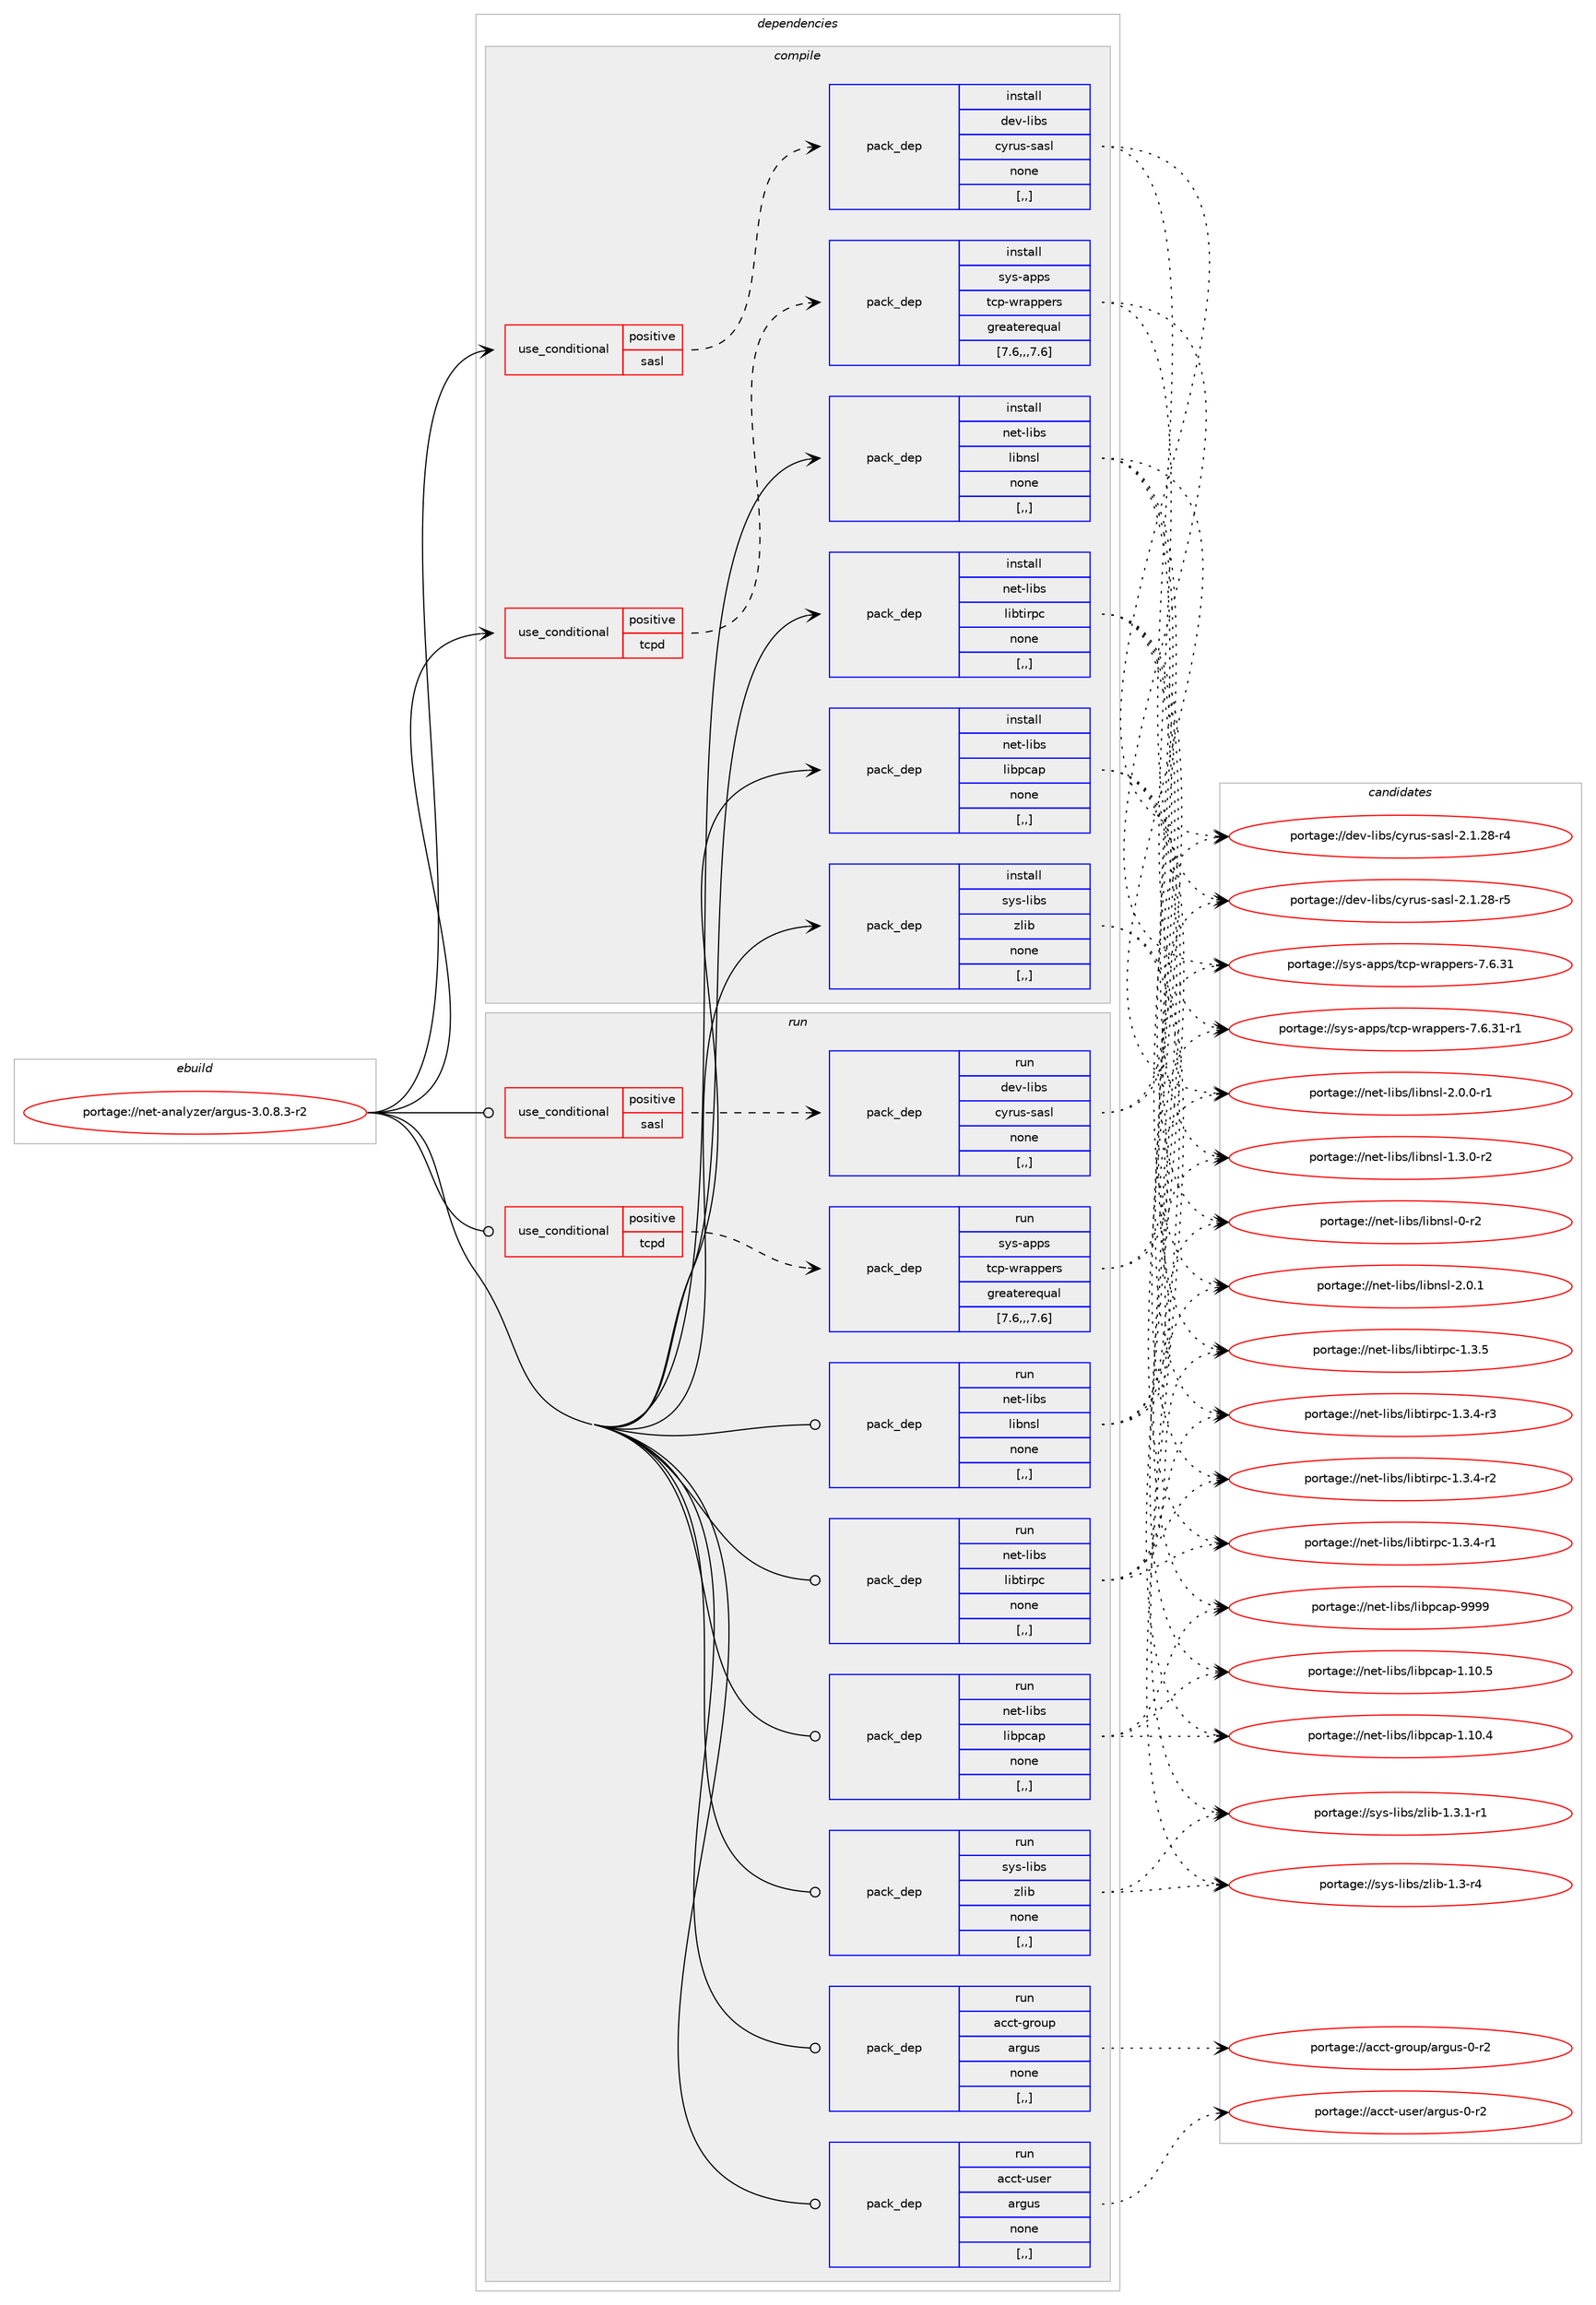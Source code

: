 digraph prolog {

# *************
# Graph options
# *************

newrank=true;
concentrate=true;
compound=true;
graph [rankdir=LR,fontname=Helvetica,fontsize=10,ranksep=1.5];#, ranksep=2.5, nodesep=0.2];
edge  [arrowhead=vee];
node  [fontname=Helvetica,fontsize=10];

# **********
# The ebuild
# **********

subgraph cluster_leftcol {
color=gray;
label=<<i>ebuild</i>>;
id [label="portage://net-analyzer/argus-3.0.8.3-r2", color=red, width=4, href="../net-analyzer/argus-3.0.8.3-r2.svg"];
}

# ****************
# The dependencies
# ****************

subgraph cluster_midcol {
color=gray;
label=<<i>dependencies</i>>;
subgraph cluster_compile {
fillcolor="#eeeeee";
style=filled;
label=<<i>compile</i>>;
subgraph cond220891 {
dependency848125 [label=<<TABLE BORDER="0" CELLBORDER="1" CELLSPACING="0" CELLPADDING="4"><TR><TD ROWSPAN="3" CELLPADDING="10">use_conditional</TD></TR><TR><TD>positive</TD></TR><TR><TD>sasl</TD></TR></TABLE>>, shape=none, color=red];
subgraph pack620927 {
dependency848126 [label=<<TABLE BORDER="0" CELLBORDER="1" CELLSPACING="0" CELLPADDING="4" WIDTH="220"><TR><TD ROWSPAN="6" CELLPADDING="30">pack_dep</TD></TR><TR><TD WIDTH="110">install</TD></TR><TR><TD>dev-libs</TD></TR><TR><TD>cyrus-sasl</TD></TR><TR><TD>none</TD></TR><TR><TD>[,,]</TD></TR></TABLE>>, shape=none, color=blue];
}
dependency848125:e -> dependency848126:w [weight=20,style="dashed",arrowhead="vee"];
}
id:e -> dependency848125:w [weight=20,style="solid",arrowhead="vee"];
subgraph cond220892 {
dependency848127 [label=<<TABLE BORDER="0" CELLBORDER="1" CELLSPACING="0" CELLPADDING="4"><TR><TD ROWSPAN="3" CELLPADDING="10">use_conditional</TD></TR><TR><TD>positive</TD></TR><TR><TD>tcpd</TD></TR></TABLE>>, shape=none, color=red];
subgraph pack620928 {
dependency848128 [label=<<TABLE BORDER="0" CELLBORDER="1" CELLSPACING="0" CELLPADDING="4" WIDTH="220"><TR><TD ROWSPAN="6" CELLPADDING="30">pack_dep</TD></TR><TR><TD WIDTH="110">install</TD></TR><TR><TD>sys-apps</TD></TR><TR><TD>tcp-wrappers</TD></TR><TR><TD>greaterequal</TD></TR><TR><TD>[7.6,,,7.6]</TD></TR></TABLE>>, shape=none, color=blue];
}
dependency848127:e -> dependency848128:w [weight=20,style="dashed",arrowhead="vee"];
}
id:e -> dependency848127:w [weight=20,style="solid",arrowhead="vee"];
subgraph pack620929 {
dependency848129 [label=<<TABLE BORDER="0" CELLBORDER="1" CELLSPACING="0" CELLPADDING="4" WIDTH="220"><TR><TD ROWSPAN="6" CELLPADDING="30">pack_dep</TD></TR><TR><TD WIDTH="110">install</TD></TR><TR><TD>net-libs</TD></TR><TR><TD>libnsl</TD></TR><TR><TD>none</TD></TR><TR><TD>[,,]</TD></TR></TABLE>>, shape=none, color=blue];
}
id:e -> dependency848129:w [weight=20,style="solid",arrowhead="vee"];
subgraph pack620930 {
dependency848130 [label=<<TABLE BORDER="0" CELLBORDER="1" CELLSPACING="0" CELLPADDING="4" WIDTH="220"><TR><TD ROWSPAN="6" CELLPADDING="30">pack_dep</TD></TR><TR><TD WIDTH="110">install</TD></TR><TR><TD>net-libs</TD></TR><TR><TD>libpcap</TD></TR><TR><TD>none</TD></TR><TR><TD>[,,]</TD></TR></TABLE>>, shape=none, color=blue];
}
id:e -> dependency848130:w [weight=20,style="solid",arrowhead="vee"];
subgraph pack620931 {
dependency848131 [label=<<TABLE BORDER="0" CELLBORDER="1" CELLSPACING="0" CELLPADDING="4" WIDTH="220"><TR><TD ROWSPAN="6" CELLPADDING="30">pack_dep</TD></TR><TR><TD WIDTH="110">install</TD></TR><TR><TD>net-libs</TD></TR><TR><TD>libtirpc</TD></TR><TR><TD>none</TD></TR><TR><TD>[,,]</TD></TR></TABLE>>, shape=none, color=blue];
}
id:e -> dependency848131:w [weight=20,style="solid",arrowhead="vee"];
subgraph pack620932 {
dependency848132 [label=<<TABLE BORDER="0" CELLBORDER="1" CELLSPACING="0" CELLPADDING="4" WIDTH="220"><TR><TD ROWSPAN="6" CELLPADDING="30">pack_dep</TD></TR><TR><TD WIDTH="110">install</TD></TR><TR><TD>sys-libs</TD></TR><TR><TD>zlib</TD></TR><TR><TD>none</TD></TR><TR><TD>[,,]</TD></TR></TABLE>>, shape=none, color=blue];
}
id:e -> dependency848132:w [weight=20,style="solid",arrowhead="vee"];
}
subgraph cluster_compileandrun {
fillcolor="#eeeeee";
style=filled;
label=<<i>compile and run</i>>;
}
subgraph cluster_run {
fillcolor="#eeeeee";
style=filled;
label=<<i>run</i>>;
subgraph cond220893 {
dependency848133 [label=<<TABLE BORDER="0" CELLBORDER="1" CELLSPACING="0" CELLPADDING="4"><TR><TD ROWSPAN="3" CELLPADDING="10">use_conditional</TD></TR><TR><TD>positive</TD></TR><TR><TD>sasl</TD></TR></TABLE>>, shape=none, color=red];
subgraph pack620933 {
dependency848134 [label=<<TABLE BORDER="0" CELLBORDER="1" CELLSPACING="0" CELLPADDING="4" WIDTH="220"><TR><TD ROWSPAN="6" CELLPADDING="30">pack_dep</TD></TR><TR><TD WIDTH="110">run</TD></TR><TR><TD>dev-libs</TD></TR><TR><TD>cyrus-sasl</TD></TR><TR><TD>none</TD></TR><TR><TD>[,,]</TD></TR></TABLE>>, shape=none, color=blue];
}
dependency848133:e -> dependency848134:w [weight=20,style="dashed",arrowhead="vee"];
}
id:e -> dependency848133:w [weight=20,style="solid",arrowhead="odot"];
subgraph cond220894 {
dependency848135 [label=<<TABLE BORDER="0" CELLBORDER="1" CELLSPACING="0" CELLPADDING="4"><TR><TD ROWSPAN="3" CELLPADDING="10">use_conditional</TD></TR><TR><TD>positive</TD></TR><TR><TD>tcpd</TD></TR></TABLE>>, shape=none, color=red];
subgraph pack620934 {
dependency848136 [label=<<TABLE BORDER="0" CELLBORDER="1" CELLSPACING="0" CELLPADDING="4" WIDTH="220"><TR><TD ROWSPAN="6" CELLPADDING="30">pack_dep</TD></TR><TR><TD WIDTH="110">run</TD></TR><TR><TD>sys-apps</TD></TR><TR><TD>tcp-wrappers</TD></TR><TR><TD>greaterequal</TD></TR><TR><TD>[7.6,,,7.6]</TD></TR></TABLE>>, shape=none, color=blue];
}
dependency848135:e -> dependency848136:w [weight=20,style="dashed",arrowhead="vee"];
}
id:e -> dependency848135:w [weight=20,style="solid",arrowhead="odot"];
subgraph pack620935 {
dependency848137 [label=<<TABLE BORDER="0" CELLBORDER="1" CELLSPACING="0" CELLPADDING="4" WIDTH="220"><TR><TD ROWSPAN="6" CELLPADDING="30">pack_dep</TD></TR><TR><TD WIDTH="110">run</TD></TR><TR><TD>acct-group</TD></TR><TR><TD>argus</TD></TR><TR><TD>none</TD></TR><TR><TD>[,,]</TD></TR></TABLE>>, shape=none, color=blue];
}
id:e -> dependency848137:w [weight=20,style="solid",arrowhead="odot"];
subgraph pack620936 {
dependency848138 [label=<<TABLE BORDER="0" CELLBORDER="1" CELLSPACING="0" CELLPADDING="4" WIDTH="220"><TR><TD ROWSPAN="6" CELLPADDING="30">pack_dep</TD></TR><TR><TD WIDTH="110">run</TD></TR><TR><TD>acct-user</TD></TR><TR><TD>argus</TD></TR><TR><TD>none</TD></TR><TR><TD>[,,]</TD></TR></TABLE>>, shape=none, color=blue];
}
id:e -> dependency848138:w [weight=20,style="solid",arrowhead="odot"];
subgraph pack620937 {
dependency848139 [label=<<TABLE BORDER="0" CELLBORDER="1" CELLSPACING="0" CELLPADDING="4" WIDTH="220"><TR><TD ROWSPAN="6" CELLPADDING="30">pack_dep</TD></TR><TR><TD WIDTH="110">run</TD></TR><TR><TD>net-libs</TD></TR><TR><TD>libnsl</TD></TR><TR><TD>none</TD></TR><TR><TD>[,,]</TD></TR></TABLE>>, shape=none, color=blue];
}
id:e -> dependency848139:w [weight=20,style="solid",arrowhead="odot"];
subgraph pack620938 {
dependency848140 [label=<<TABLE BORDER="0" CELLBORDER="1" CELLSPACING="0" CELLPADDING="4" WIDTH="220"><TR><TD ROWSPAN="6" CELLPADDING="30">pack_dep</TD></TR><TR><TD WIDTH="110">run</TD></TR><TR><TD>net-libs</TD></TR><TR><TD>libpcap</TD></TR><TR><TD>none</TD></TR><TR><TD>[,,]</TD></TR></TABLE>>, shape=none, color=blue];
}
id:e -> dependency848140:w [weight=20,style="solid",arrowhead="odot"];
subgraph pack620939 {
dependency848141 [label=<<TABLE BORDER="0" CELLBORDER="1" CELLSPACING="0" CELLPADDING="4" WIDTH="220"><TR><TD ROWSPAN="6" CELLPADDING="30">pack_dep</TD></TR><TR><TD WIDTH="110">run</TD></TR><TR><TD>net-libs</TD></TR><TR><TD>libtirpc</TD></TR><TR><TD>none</TD></TR><TR><TD>[,,]</TD></TR></TABLE>>, shape=none, color=blue];
}
id:e -> dependency848141:w [weight=20,style="solid",arrowhead="odot"];
subgraph pack620940 {
dependency848142 [label=<<TABLE BORDER="0" CELLBORDER="1" CELLSPACING="0" CELLPADDING="4" WIDTH="220"><TR><TD ROWSPAN="6" CELLPADDING="30">pack_dep</TD></TR><TR><TD WIDTH="110">run</TD></TR><TR><TD>sys-libs</TD></TR><TR><TD>zlib</TD></TR><TR><TD>none</TD></TR><TR><TD>[,,]</TD></TR></TABLE>>, shape=none, color=blue];
}
id:e -> dependency848142:w [weight=20,style="solid",arrowhead="odot"];
}
}

# **************
# The candidates
# **************

subgraph cluster_choices {
rank=same;
color=gray;
label=<<i>candidates</i>>;

subgraph choice620927 {
color=black;
nodesep=1;
choice100101118451081059811547991211141171154511597115108455046494650564511453 [label="portage://dev-libs/cyrus-sasl-2.1.28-r5", color=red, width=4,href="../dev-libs/cyrus-sasl-2.1.28-r5.svg"];
choice100101118451081059811547991211141171154511597115108455046494650564511452 [label="portage://dev-libs/cyrus-sasl-2.1.28-r4", color=red, width=4,href="../dev-libs/cyrus-sasl-2.1.28-r4.svg"];
dependency848126:e -> choice100101118451081059811547991211141171154511597115108455046494650564511453:w [style=dotted,weight="100"];
dependency848126:e -> choice100101118451081059811547991211141171154511597115108455046494650564511452:w [style=dotted,weight="100"];
}
subgraph choice620928 {
color=black;
nodesep=1;
choice115121115459711211211547116991124511911497112112101114115455546544651494511449 [label="portage://sys-apps/tcp-wrappers-7.6.31-r1", color=red, width=4,href="../sys-apps/tcp-wrappers-7.6.31-r1.svg"];
choice11512111545971121121154711699112451191149711211210111411545554654465149 [label="portage://sys-apps/tcp-wrappers-7.6.31", color=red, width=4,href="../sys-apps/tcp-wrappers-7.6.31.svg"];
dependency848128:e -> choice115121115459711211211547116991124511911497112112101114115455546544651494511449:w [style=dotted,weight="100"];
dependency848128:e -> choice11512111545971121121154711699112451191149711211210111411545554654465149:w [style=dotted,weight="100"];
}
subgraph choice620929 {
color=black;
nodesep=1;
choice11010111645108105981154710810598110115108455046484649 [label="portage://net-libs/libnsl-2.0.1", color=red, width=4,href="../net-libs/libnsl-2.0.1.svg"];
choice110101116451081059811547108105981101151084550464846484511449 [label="portage://net-libs/libnsl-2.0.0-r1", color=red, width=4,href="../net-libs/libnsl-2.0.0-r1.svg"];
choice110101116451081059811547108105981101151084549465146484511450 [label="portage://net-libs/libnsl-1.3.0-r2", color=red, width=4,href="../net-libs/libnsl-1.3.0-r2.svg"];
choice1101011164510810598115471081059811011510845484511450 [label="portage://net-libs/libnsl-0-r2", color=red, width=4,href="../net-libs/libnsl-0-r2.svg"];
dependency848129:e -> choice11010111645108105981154710810598110115108455046484649:w [style=dotted,weight="100"];
dependency848129:e -> choice110101116451081059811547108105981101151084550464846484511449:w [style=dotted,weight="100"];
dependency848129:e -> choice110101116451081059811547108105981101151084549465146484511450:w [style=dotted,weight="100"];
dependency848129:e -> choice1101011164510810598115471081059811011510845484511450:w [style=dotted,weight="100"];
}
subgraph choice620930 {
color=black;
nodesep=1;
choice1101011164510810598115471081059811299971124557575757 [label="portage://net-libs/libpcap-9999", color=red, width=4,href="../net-libs/libpcap-9999.svg"];
choice11010111645108105981154710810598112999711245494649484653 [label="portage://net-libs/libpcap-1.10.5", color=red, width=4,href="../net-libs/libpcap-1.10.5.svg"];
choice11010111645108105981154710810598112999711245494649484652 [label="portage://net-libs/libpcap-1.10.4", color=red, width=4,href="../net-libs/libpcap-1.10.4.svg"];
dependency848130:e -> choice1101011164510810598115471081059811299971124557575757:w [style=dotted,weight="100"];
dependency848130:e -> choice11010111645108105981154710810598112999711245494649484653:w [style=dotted,weight="100"];
dependency848130:e -> choice11010111645108105981154710810598112999711245494649484652:w [style=dotted,weight="100"];
}
subgraph choice620931 {
color=black;
nodesep=1;
choice1101011164510810598115471081059811610511411299454946514653 [label="portage://net-libs/libtirpc-1.3.5", color=red, width=4,href="../net-libs/libtirpc-1.3.5.svg"];
choice11010111645108105981154710810598116105114112994549465146524511451 [label="portage://net-libs/libtirpc-1.3.4-r3", color=red, width=4,href="../net-libs/libtirpc-1.3.4-r3.svg"];
choice11010111645108105981154710810598116105114112994549465146524511450 [label="portage://net-libs/libtirpc-1.3.4-r2", color=red, width=4,href="../net-libs/libtirpc-1.3.4-r2.svg"];
choice11010111645108105981154710810598116105114112994549465146524511449 [label="portage://net-libs/libtirpc-1.3.4-r1", color=red, width=4,href="../net-libs/libtirpc-1.3.4-r1.svg"];
dependency848131:e -> choice1101011164510810598115471081059811610511411299454946514653:w [style=dotted,weight="100"];
dependency848131:e -> choice11010111645108105981154710810598116105114112994549465146524511451:w [style=dotted,weight="100"];
dependency848131:e -> choice11010111645108105981154710810598116105114112994549465146524511450:w [style=dotted,weight="100"];
dependency848131:e -> choice11010111645108105981154710810598116105114112994549465146524511449:w [style=dotted,weight="100"];
}
subgraph choice620932 {
color=black;
nodesep=1;
choice115121115451081059811547122108105984549465146494511449 [label="portage://sys-libs/zlib-1.3.1-r1", color=red, width=4,href="../sys-libs/zlib-1.3.1-r1.svg"];
choice11512111545108105981154712210810598454946514511452 [label="portage://sys-libs/zlib-1.3-r4", color=red, width=4,href="../sys-libs/zlib-1.3-r4.svg"];
dependency848132:e -> choice115121115451081059811547122108105984549465146494511449:w [style=dotted,weight="100"];
dependency848132:e -> choice11512111545108105981154712210810598454946514511452:w [style=dotted,weight="100"];
}
subgraph choice620933 {
color=black;
nodesep=1;
choice100101118451081059811547991211141171154511597115108455046494650564511453 [label="portage://dev-libs/cyrus-sasl-2.1.28-r5", color=red, width=4,href="../dev-libs/cyrus-sasl-2.1.28-r5.svg"];
choice100101118451081059811547991211141171154511597115108455046494650564511452 [label="portage://dev-libs/cyrus-sasl-2.1.28-r4", color=red, width=4,href="../dev-libs/cyrus-sasl-2.1.28-r4.svg"];
dependency848134:e -> choice100101118451081059811547991211141171154511597115108455046494650564511453:w [style=dotted,weight="100"];
dependency848134:e -> choice100101118451081059811547991211141171154511597115108455046494650564511452:w [style=dotted,weight="100"];
}
subgraph choice620934 {
color=black;
nodesep=1;
choice115121115459711211211547116991124511911497112112101114115455546544651494511449 [label="portage://sys-apps/tcp-wrappers-7.6.31-r1", color=red, width=4,href="../sys-apps/tcp-wrappers-7.6.31-r1.svg"];
choice11512111545971121121154711699112451191149711211210111411545554654465149 [label="portage://sys-apps/tcp-wrappers-7.6.31", color=red, width=4,href="../sys-apps/tcp-wrappers-7.6.31.svg"];
dependency848136:e -> choice115121115459711211211547116991124511911497112112101114115455546544651494511449:w [style=dotted,weight="100"];
dependency848136:e -> choice11512111545971121121154711699112451191149711211210111411545554654465149:w [style=dotted,weight="100"];
}
subgraph choice620935 {
color=black;
nodesep=1;
choice97999911645103114111117112479711410311711545484511450 [label="portage://acct-group/argus-0-r2", color=red, width=4,href="../acct-group/argus-0-r2.svg"];
dependency848137:e -> choice97999911645103114111117112479711410311711545484511450:w [style=dotted,weight="100"];
}
subgraph choice620936 {
color=black;
nodesep=1;
choice97999911645117115101114479711410311711545484511450 [label="portage://acct-user/argus-0-r2", color=red, width=4,href="../acct-user/argus-0-r2.svg"];
dependency848138:e -> choice97999911645117115101114479711410311711545484511450:w [style=dotted,weight="100"];
}
subgraph choice620937 {
color=black;
nodesep=1;
choice11010111645108105981154710810598110115108455046484649 [label="portage://net-libs/libnsl-2.0.1", color=red, width=4,href="../net-libs/libnsl-2.0.1.svg"];
choice110101116451081059811547108105981101151084550464846484511449 [label="portage://net-libs/libnsl-2.0.0-r1", color=red, width=4,href="../net-libs/libnsl-2.0.0-r1.svg"];
choice110101116451081059811547108105981101151084549465146484511450 [label="portage://net-libs/libnsl-1.3.0-r2", color=red, width=4,href="../net-libs/libnsl-1.3.0-r2.svg"];
choice1101011164510810598115471081059811011510845484511450 [label="portage://net-libs/libnsl-0-r2", color=red, width=4,href="../net-libs/libnsl-0-r2.svg"];
dependency848139:e -> choice11010111645108105981154710810598110115108455046484649:w [style=dotted,weight="100"];
dependency848139:e -> choice110101116451081059811547108105981101151084550464846484511449:w [style=dotted,weight="100"];
dependency848139:e -> choice110101116451081059811547108105981101151084549465146484511450:w [style=dotted,weight="100"];
dependency848139:e -> choice1101011164510810598115471081059811011510845484511450:w [style=dotted,weight="100"];
}
subgraph choice620938 {
color=black;
nodesep=1;
choice1101011164510810598115471081059811299971124557575757 [label="portage://net-libs/libpcap-9999", color=red, width=4,href="../net-libs/libpcap-9999.svg"];
choice11010111645108105981154710810598112999711245494649484653 [label="portage://net-libs/libpcap-1.10.5", color=red, width=4,href="../net-libs/libpcap-1.10.5.svg"];
choice11010111645108105981154710810598112999711245494649484652 [label="portage://net-libs/libpcap-1.10.4", color=red, width=4,href="../net-libs/libpcap-1.10.4.svg"];
dependency848140:e -> choice1101011164510810598115471081059811299971124557575757:w [style=dotted,weight="100"];
dependency848140:e -> choice11010111645108105981154710810598112999711245494649484653:w [style=dotted,weight="100"];
dependency848140:e -> choice11010111645108105981154710810598112999711245494649484652:w [style=dotted,weight="100"];
}
subgraph choice620939 {
color=black;
nodesep=1;
choice1101011164510810598115471081059811610511411299454946514653 [label="portage://net-libs/libtirpc-1.3.5", color=red, width=4,href="../net-libs/libtirpc-1.3.5.svg"];
choice11010111645108105981154710810598116105114112994549465146524511451 [label="portage://net-libs/libtirpc-1.3.4-r3", color=red, width=4,href="../net-libs/libtirpc-1.3.4-r3.svg"];
choice11010111645108105981154710810598116105114112994549465146524511450 [label="portage://net-libs/libtirpc-1.3.4-r2", color=red, width=4,href="../net-libs/libtirpc-1.3.4-r2.svg"];
choice11010111645108105981154710810598116105114112994549465146524511449 [label="portage://net-libs/libtirpc-1.3.4-r1", color=red, width=4,href="../net-libs/libtirpc-1.3.4-r1.svg"];
dependency848141:e -> choice1101011164510810598115471081059811610511411299454946514653:w [style=dotted,weight="100"];
dependency848141:e -> choice11010111645108105981154710810598116105114112994549465146524511451:w [style=dotted,weight="100"];
dependency848141:e -> choice11010111645108105981154710810598116105114112994549465146524511450:w [style=dotted,weight="100"];
dependency848141:e -> choice11010111645108105981154710810598116105114112994549465146524511449:w [style=dotted,weight="100"];
}
subgraph choice620940 {
color=black;
nodesep=1;
choice115121115451081059811547122108105984549465146494511449 [label="portage://sys-libs/zlib-1.3.1-r1", color=red, width=4,href="../sys-libs/zlib-1.3.1-r1.svg"];
choice11512111545108105981154712210810598454946514511452 [label="portage://sys-libs/zlib-1.3-r4", color=red, width=4,href="../sys-libs/zlib-1.3-r4.svg"];
dependency848142:e -> choice115121115451081059811547122108105984549465146494511449:w [style=dotted,weight="100"];
dependency848142:e -> choice11512111545108105981154712210810598454946514511452:w [style=dotted,weight="100"];
}
}

}
